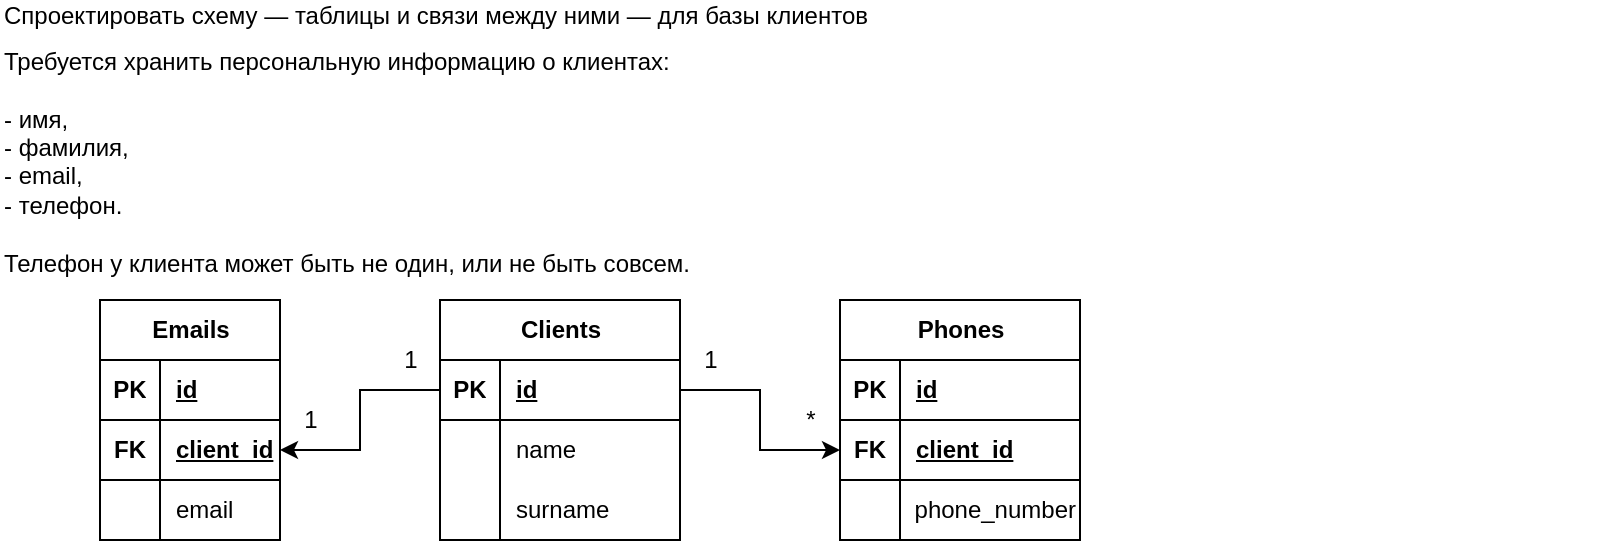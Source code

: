 <mxfile version="26.0.16">
  <diagram name="Страница — 1" id="wmxwlVzS1BqUMiaRzbIM">
    <mxGraphModel dx="794" dy="519" grid="1" gridSize="10" guides="1" tooltips="1" connect="1" arrows="1" fold="1" page="1" pageScale="1" pageWidth="827" pageHeight="1169" math="0" shadow="0">
      <root>
        <mxCell id="0" />
        <mxCell id="1" parent="0" />
        <mxCell id="FvUEmNz5s47MpixxSzb9-28" value="&lt;p style=&quot;line-height: 0%; margin-bottom: 0px; margin-top: 0px;&quot;&gt;&lt;br&gt;&lt;/p&gt;&lt;p style=&quot;line-height: 0%; margin-bottom: 0px; margin-top: 0px;&quot;&gt;&lt;br&gt;&lt;/p&gt;&lt;p style=&quot;line-height: 0%; margin-bottom: 0px; margin-top: 0px;&quot;&gt;&lt;br&gt;&lt;/p&gt;&lt;p style=&quot;line-height: 0%; margin-bottom: 0px; margin-top: 0px;&quot;&gt;&lt;br&gt;&lt;/p&gt;&lt;p style=&quot;line-height: 0%; margin-bottom: 0px; margin-top: 0px;&quot;&gt;&lt;br&gt;&lt;/p&gt;&lt;p style=&quot;margin-bottom: 0px; margin-top: 0px; line-height: 20%;&quot;&gt;Спроектировать схему — таблицы и связи между ними — для базы клиентов&lt;/p&gt;&lt;div&gt;&lt;br&gt;&lt;/div&gt;&lt;span style=&quot;background-color: transparent; color: light-dark(rgb(0, 0, 0), rgb(255, 255, 255));&quot;&gt;Требуется хранить персональную информацию о клиентах:&lt;/span&gt;&lt;br&gt;&lt;br&gt;&lt;span style=&quot;background-color: transparent; color: light-dark(rgb(0, 0, 0), rgb(255, 255, 255));&quot;&gt;- имя,&lt;/span&gt;&lt;br&gt;&lt;span style=&quot;background-color: transparent; color: light-dark(rgb(0, 0, 0), rgb(255, 255, 255));&quot;&gt;- фамилия,&lt;/span&gt;&lt;br&gt;&lt;span style=&quot;background-color: transparent; color: light-dark(rgb(0, 0, 0), rgb(255, 255, 255));&quot;&gt;- email,&lt;/span&gt;&lt;br&gt;&lt;span style=&quot;background-color: transparent; color: light-dark(rgb(0, 0, 0), rgb(255, 255, 255));&quot;&gt;- телефон.&lt;/span&gt;&lt;br&gt;&lt;br&gt;&lt;span style=&quot;background-color: transparent; color: light-dark(rgb(0, 0, 0), rgb(255, 255, 255));&quot;&gt;Телефон у клиента может быть не один, или не быть совсем.&lt;/span&gt;" style="text;whiteSpace=wrap;html=1;" parent="1" vertex="1">
          <mxGeometry x="20" y="10" width="800" height="150" as="geometry" />
        </mxCell>
        <mxCell id="FvUEmNz5s47MpixxSzb9-69" value="Clients" style="shape=table;startSize=30;container=1;collapsible=1;childLayout=tableLayout;fixedRows=1;rowLines=0;fontStyle=1;align=center;resizeLast=1;html=1;" parent="1" vertex="1">
          <mxGeometry x="240" y="160" width="120" height="120" as="geometry" />
        </mxCell>
        <mxCell id="FvUEmNz5s47MpixxSzb9-70" value="" style="shape=tableRow;horizontal=0;startSize=0;swimlaneHead=0;swimlaneBody=0;fillColor=none;collapsible=0;dropTarget=0;points=[[0,0.5],[1,0.5]];portConstraint=eastwest;top=0;left=0;right=0;bottom=1;" parent="FvUEmNz5s47MpixxSzb9-69" vertex="1">
          <mxGeometry y="30" width="120" height="30" as="geometry" />
        </mxCell>
        <mxCell id="FvUEmNz5s47MpixxSzb9-71" value="PK" style="shape=partialRectangle;connectable=0;fillColor=none;top=0;left=0;bottom=0;right=0;fontStyle=1;overflow=hidden;whiteSpace=wrap;html=1;" parent="FvUEmNz5s47MpixxSzb9-70" vertex="1">
          <mxGeometry width="30" height="30" as="geometry">
            <mxRectangle width="30" height="30" as="alternateBounds" />
          </mxGeometry>
        </mxCell>
        <mxCell id="FvUEmNz5s47MpixxSzb9-72" value="id" style="shape=partialRectangle;connectable=0;fillColor=none;top=0;left=0;bottom=0;right=0;align=left;spacingLeft=6;fontStyle=5;overflow=hidden;whiteSpace=wrap;html=1;" parent="FvUEmNz5s47MpixxSzb9-70" vertex="1">
          <mxGeometry x="30" width="90" height="30" as="geometry">
            <mxRectangle width="90" height="30" as="alternateBounds" />
          </mxGeometry>
        </mxCell>
        <mxCell id="FvUEmNz5s47MpixxSzb9-73" value="" style="shape=tableRow;horizontal=0;startSize=0;swimlaneHead=0;swimlaneBody=0;fillColor=none;collapsible=0;dropTarget=0;points=[[0,0.5],[1,0.5]];portConstraint=eastwest;top=0;left=0;right=0;bottom=0;" parent="FvUEmNz5s47MpixxSzb9-69" vertex="1">
          <mxGeometry y="60" width="120" height="30" as="geometry" />
        </mxCell>
        <mxCell id="FvUEmNz5s47MpixxSzb9-74" value="" style="shape=partialRectangle;connectable=0;fillColor=none;top=0;left=0;bottom=0;right=0;editable=1;overflow=hidden;whiteSpace=wrap;html=1;" parent="FvUEmNz5s47MpixxSzb9-73" vertex="1">
          <mxGeometry width="30" height="30" as="geometry">
            <mxRectangle width="30" height="30" as="alternateBounds" />
          </mxGeometry>
        </mxCell>
        <mxCell id="FvUEmNz5s47MpixxSzb9-75" value="name" style="shape=partialRectangle;connectable=0;fillColor=none;top=0;left=0;bottom=0;right=0;align=left;spacingLeft=6;overflow=hidden;whiteSpace=wrap;html=1;" parent="FvUEmNz5s47MpixxSzb9-73" vertex="1">
          <mxGeometry x="30" width="90" height="30" as="geometry">
            <mxRectangle width="90" height="30" as="alternateBounds" />
          </mxGeometry>
        </mxCell>
        <mxCell id="FvUEmNz5s47MpixxSzb9-76" value="" style="shape=tableRow;horizontal=0;startSize=0;swimlaneHead=0;swimlaneBody=0;fillColor=none;collapsible=0;dropTarget=0;points=[[0,0.5],[1,0.5]];portConstraint=eastwest;top=0;left=0;right=0;bottom=0;" parent="FvUEmNz5s47MpixxSzb9-69" vertex="1">
          <mxGeometry y="90" width="120" height="30" as="geometry" />
        </mxCell>
        <mxCell id="FvUEmNz5s47MpixxSzb9-77" value="" style="shape=partialRectangle;connectable=0;fillColor=none;top=0;left=0;bottom=0;right=0;editable=1;overflow=hidden;whiteSpace=wrap;html=1;" parent="FvUEmNz5s47MpixxSzb9-76" vertex="1">
          <mxGeometry width="30" height="30" as="geometry">
            <mxRectangle width="30" height="30" as="alternateBounds" />
          </mxGeometry>
        </mxCell>
        <mxCell id="FvUEmNz5s47MpixxSzb9-78" value="surname" style="shape=partialRectangle;connectable=0;fillColor=none;top=0;left=0;bottom=0;right=0;align=left;spacingLeft=6;overflow=hidden;whiteSpace=wrap;html=1;" parent="FvUEmNz5s47MpixxSzb9-76" vertex="1">
          <mxGeometry x="30" width="90" height="30" as="geometry">
            <mxRectangle width="90" height="30" as="alternateBounds" />
          </mxGeometry>
        </mxCell>
        <mxCell id="FvUEmNz5s47MpixxSzb9-158" value="Phones" style="shape=table;startSize=30;container=1;collapsible=1;childLayout=tableLayout;fixedRows=1;rowLines=0;fontStyle=1;align=center;resizeLast=1;html=1;" parent="1" vertex="1">
          <mxGeometry x="440" y="160" width="120" height="120" as="geometry" />
        </mxCell>
        <mxCell id="FvUEmNz5s47MpixxSzb9-171" style="shape=tableRow;horizontal=0;startSize=0;swimlaneHead=0;swimlaneBody=0;fillColor=none;collapsible=0;dropTarget=0;points=[[0,0.5],[1,0.5]];portConstraint=eastwest;top=0;left=0;right=0;bottom=1;" parent="FvUEmNz5s47MpixxSzb9-158" vertex="1">
          <mxGeometry y="30" width="120" height="30" as="geometry" />
        </mxCell>
        <mxCell id="FvUEmNz5s47MpixxSzb9-172" value="PK" style="shape=partialRectangle;connectable=0;fillColor=none;top=0;left=0;bottom=0;right=0;fontStyle=1;overflow=hidden;whiteSpace=wrap;html=1;" parent="FvUEmNz5s47MpixxSzb9-171" vertex="1">
          <mxGeometry width="30" height="30" as="geometry">
            <mxRectangle width="30" height="30" as="alternateBounds" />
          </mxGeometry>
        </mxCell>
        <mxCell id="FvUEmNz5s47MpixxSzb9-173" value="id" style="shape=partialRectangle;connectable=0;fillColor=none;top=0;left=0;bottom=0;right=0;align=left;spacingLeft=6;fontStyle=5;overflow=hidden;whiteSpace=wrap;html=1;" parent="FvUEmNz5s47MpixxSzb9-171" vertex="1">
          <mxGeometry x="30" width="90" height="30" as="geometry">
            <mxRectangle width="90" height="30" as="alternateBounds" />
          </mxGeometry>
        </mxCell>
        <mxCell id="FvUEmNz5s47MpixxSzb9-159" value="" style="shape=tableRow;horizontal=0;startSize=0;swimlaneHead=0;swimlaneBody=0;fillColor=none;collapsible=0;dropTarget=0;points=[[0,0.5],[1,0.5]];portConstraint=eastwest;top=0;left=0;right=0;bottom=1;" parent="FvUEmNz5s47MpixxSzb9-158" vertex="1">
          <mxGeometry y="60" width="120" height="30" as="geometry" />
        </mxCell>
        <mxCell id="FvUEmNz5s47MpixxSzb9-160" value="FK" style="shape=partialRectangle;connectable=0;fillColor=none;top=0;left=0;bottom=0;right=0;fontStyle=1;overflow=hidden;whiteSpace=wrap;html=1;" parent="FvUEmNz5s47MpixxSzb9-159" vertex="1">
          <mxGeometry width="30" height="30" as="geometry">
            <mxRectangle width="30" height="30" as="alternateBounds" />
          </mxGeometry>
        </mxCell>
        <mxCell id="FvUEmNz5s47MpixxSzb9-161" value="client_id" style="shape=partialRectangle;connectable=0;fillColor=none;top=0;left=0;bottom=0;right=0;align=left;spacingLeft=6;fontStyle=5;overflow=hidden;whiteSpace=wrap;html=1;" parent="FvUEmNz5s47MpixxSzb9-159" vertex="1">
          <mxGeometry x="30" width="90" height="30" as="geometry">
            <mxRectangle width="90" height="30" as="alternateBounds" />
          </mxGeometry>
        </mxCell>
        <mxCell id="FvUEmNz5s47MpixxSzb9-162" value="" style="shape=tableRow;horizontal=0;startSize=0;swimlaneHead=0;swimlaneBody=0;fillColor=none;collapsible=0;dropTarget=0;points=[[0,0.5],[1,0.5]];portConstraint=eastwest;top=0;left=0;right=0;bottom=0;" parent="FvUEmNz5s47MpixxSzb9-158" vertex="1">
          <mxGeometry y="90" width="120" height="30" as="geometry" />
        </mxCell>
        <mxCell id="FvUEmNz5s47MpixxSzb9-163" value="" style="shape=partialRectangle;connectable=0;fillColor=none;top=0;left=0;bottom=0;right=0;editable=1;overflow=hidden;whiteSpace=wrap;html=1;" parent="FvUEmNz5s47MpixxSzb9-162" vertex="1">
          <mxGeometry width="30" height="30" as="geometry">
            <mxRectangle width="30" height="30" as="alternateBounds" />
          </mxGeometry>
        </mxCell>
        <mxCell id="FvUEmNz5s47MpixxSzb9-164" value="phone_number" style="shape=partialRectangle;connectable=0;fillColor=none;top=0;left=0;bottom=0;right=0;align=right;spacingLeft=6;overflow=hidden;whiteSpace=wrap;html=1;" parent="FvUEmNz5s47MpixxSzb9-162" vertex="1">
          <mxGeometry x="30" width="90" height="30" as="geometry">
            <mxRectangle width="90" height="30" as="alternateBounds" />
          </mxGeometry>
        </mxCell>
        <mxCell id="FvUEmNz5s47MpixxSzb9-176" value="1" style="text;html=1;align=center;verticalAlign=middle;resizable=0;points=[];autosize=1;strokeColor=none;fillColor=none;" parent="1" vertex="1">
          <mxGeometry x="360" y="175" width="30" height="30" as="geometry" />
        </mxCell>
        <mxCell id="FvUEmNz5s47MpixxSzb9-177" value="*" style="text;html=1;align=center;verticalAlign=middle;resizable=0;points=[];autosize=1;strokeColor=none;fillColor=none;" parent="1" vertex="1">
          <mxGeometry x="410" y="205" width="30" height="30" as="geometry" />
        </mxCell>
        <mxCell id="o8tD_AW8VyoS6jmZYfRM-2" value="1" style="text;html=1;align=center;verticalAlign=middle;resizable=0;points=[];autosize=1;strokeColor=none;fillColor=none;" parent="1" vertex="1">
          <mxGeometry x="160" y="205" width="30" height="30" as="geometry" />
        </mxCell>
        <mxCell id="o8tD_AW8VyoS6jmZYfRM-3" value="1" style="text;html=1;align=center;verticalAlign=middle;resizable=0;points=[];autosize=1;strokeColor=none;fillColor=none;" parent="1" vertex="1">
          <mxGeometry x="210" y="175" width="30" height="30" as="geometry" />
        </mxCell>
        <mxCell id="o8tD_AW8VyoS6jmZYfRM-5" style="edgeStyle=orthogonalEdgeStyle;rounded=0;orthogonalLoop=1;jettySize=auto;html=1;exitX=1;exitY=0.5;exitDx=0;exitDy=0;entryX=0;entryY=0.5;entryDx=0;entryDy=0;" parent="1" source="FvUEmNz5s47MpixxSzb9-70" target="FvUEmNz5s47MpixxSzb9-159" edge="1">
          <mxGeometry relative="1" as="geometry" />
        </mxCell>
        <mxCell id="PRG4RzLBzYS99h1EeqpT-1" value="Emails" style="shape=table;startSize=30;container=1;collapsible=1;childLayout=tableLayout;fixedRows=1;rowLines=0;fontStyle=1;align=center;resizeLast=1;html=1;" vertex="1" parent="1">
          <mxGeometry x="70" y="160" width="90" height="120" as="geometry" />
        </mxCell>
        <mxCell id="PRG4RzLBzYS99h1EeqpT-2" style="shape=tableRow;horizontal=0;startSize=0;swimlaneHead=0;swimlaneBody=0;fillColor=none;collapsible=0;dropTarget=0;points=[[0,0.5],[1,0.5]];portConstraint=eastwest;top=0;left=0;right=0;bottom=1;" vertex="1" parent="PRG4RzLBzYS99h1EeqpT-1">
          <mxGeometry y="30" width="90" height="30" as="geometry" />
        </mxCell>
        <mxCell id="PRG4RzLBzYS99h1EeqpT-3" value="PK" style="shape=partialRectangle;connectable=0;fillColor=none;top=0;left=0;bottom=0;right=0;fontStyle=1;overflow=hidden;whiteSpace=wrap;html=1;" vertex="1" parent="PRG4RzLBzYS99h1EeqpT-2">
          <mxGeometry width="30" height="30" as="geometry">
            <mxRectangle width="30" height="30" as="alternateBounds" />
          </mxGeometry>
        </mxCell>
        <mxCell id="PRG4RzLBzYS99h1EeqpT-4" value="id" style="shape=partialRectangle;connectable=0;fillColor=none;top=0;left=0;bottom=0;right=0;align=left;spacingLeft=6;fontStyle=5;overflow=hidden;whiteSpace=wrap;html=1;" vertex="1" parent="PRG4RzLBzYS99h1EeqpT-2">
          <mxGeometry x="30" width="60" height="30" as="geometry">
            <mxRectangle width="60" height="30" as="alternateBounds" />
          </mxGeometry>
        </mxCell>
        <mxCell id="PRG4RzLBzYS99h1EeqpT-5" value="" style="shape=tableRow;horizontal=0;startSize=0;swimlaneHead=0;swimlaneBody=0;fillColor=none;collapsible=0;dropTarget=0;points=[[0,0.5],[1,0.5]];portConstraint=eastwest;top=0;left=0;right=0;bottom=1;" vertex="1" parent="PRG4RzLBzYS99h1EeqpT-1">
          <mxGeometry y="60" width="90" height="30" as="geometry" />
        </mxCell>
        <mxCell id="PRG4RzLBzYS99h1EeqpT-6" value="FK" style="shape=partialRectangle;connectable=0;fillColor=none;top=0;left=0;bottom=0;right=0;fontStyle=1;overflow=hidden;whiteSpace=wrap;html=1;" vertex="1" parent="PRG4RzLBzYS99h1EeqpT-5">
          <mxGeometry width="30" height="30" as="geometry">
            <mxRectangle width="30" height="30" as="alternateBounds" />
          </mxGeometry>
        </mxCell>
        <mxCell id="PRG4RzLBzYS99h1EeqpT-7" value="client_id" style="shape=partialRectangle;connectable=0;fillColor=none;top=0;left=0;bottom=0;right=0;align=left;spacingLeft=6;fontStyle=5;overflow=hidden;whiteSpace=wrap;html=1;" vertex="1" parent="PRG4RzLBzYS99h1EeqpT-5">
          <mxGeometry x="30" width="60" height="30" as="geometry">
            <mxRectangle width="60" height="30" as="alternateBounds" />
          </mxGeometry>
        </mxCell>
        <mxCell id="PRG4RzLBzYS99h1EeqpT-8" value="" style="shape=tableRow;horizontal=0;startSize=0;swimlaneHead=0;swimlaneBody=0;fillColor=none;collapsible=0;dropTarget=0;points=[[0,0.5],[1,0.5]];portConstraint=eastwest;top=0;left=0;right=0;bottom=0;" vertex="1" parent="PRG4RzLBzYS99h1EeqpT-1">
          <mxGeometry y="90" width="90" height="30" as="geometry" />
        </mxCell>
        <mxCell id="PRG4RzLBzYS99h1EeqpT-9" value="" style="shape=partialRectangle;connectable=0;fillColor=none;top=0;left=0;bottom=0;right=0;editable=1;overflow=hidden;whiteSpace=wrap;html=1;" vertex="1" parent="PRG4RzLBzYS99h1EeqpT-8">
          <mxGeometry width="30" height="30" as="geometry">
            <mxRectangle width="30" height="30" as="alternateBounds" />
          </mxGeometry>
        </mxCell>
        <mxCell id="PRG4RzLBzYS99h1EeqpT-10" value="email" style="shape=partialRectangle;connectable=0;fillColor=none;top=0;left=0;bottom=0;right=0;align=left;spacingLeft=6;overflow=hidden;whiteSpace=wrap;html=1;" vertex="1" parent="PRG4RzLBzYS99h1EeqpT-8">
          <mxGeometry x="30" width="60" height="30" as="geometry">
            <mxRectangle width="60" height="30" as="alternateBounds" />
          </mxGeometry>
        </mxCell>
        <mxCell id="PRG4RzLBzYS99h1EeqpT-11" style="edgeStyle=orthogonalEdgeStyle;rounded=0;orthogonalLoop=1;jettySize=auto;html=1;exitX=0;exitY=0.5;exitDx=0;exitDy=0;entryX=1;entryY=0.5;entryDx=0;entryDy=0;" edge="1" parent="1" source="FvUEmNz5s47MpixxSzb9-70" target="PRG4RzLBzYS99h1EeqpT-5">
          <mxGeometry relative="1" as="geometry" />
        </mxCell>
      </root>
    </mxGraphModel>
  </diagram>
</mxfile>

